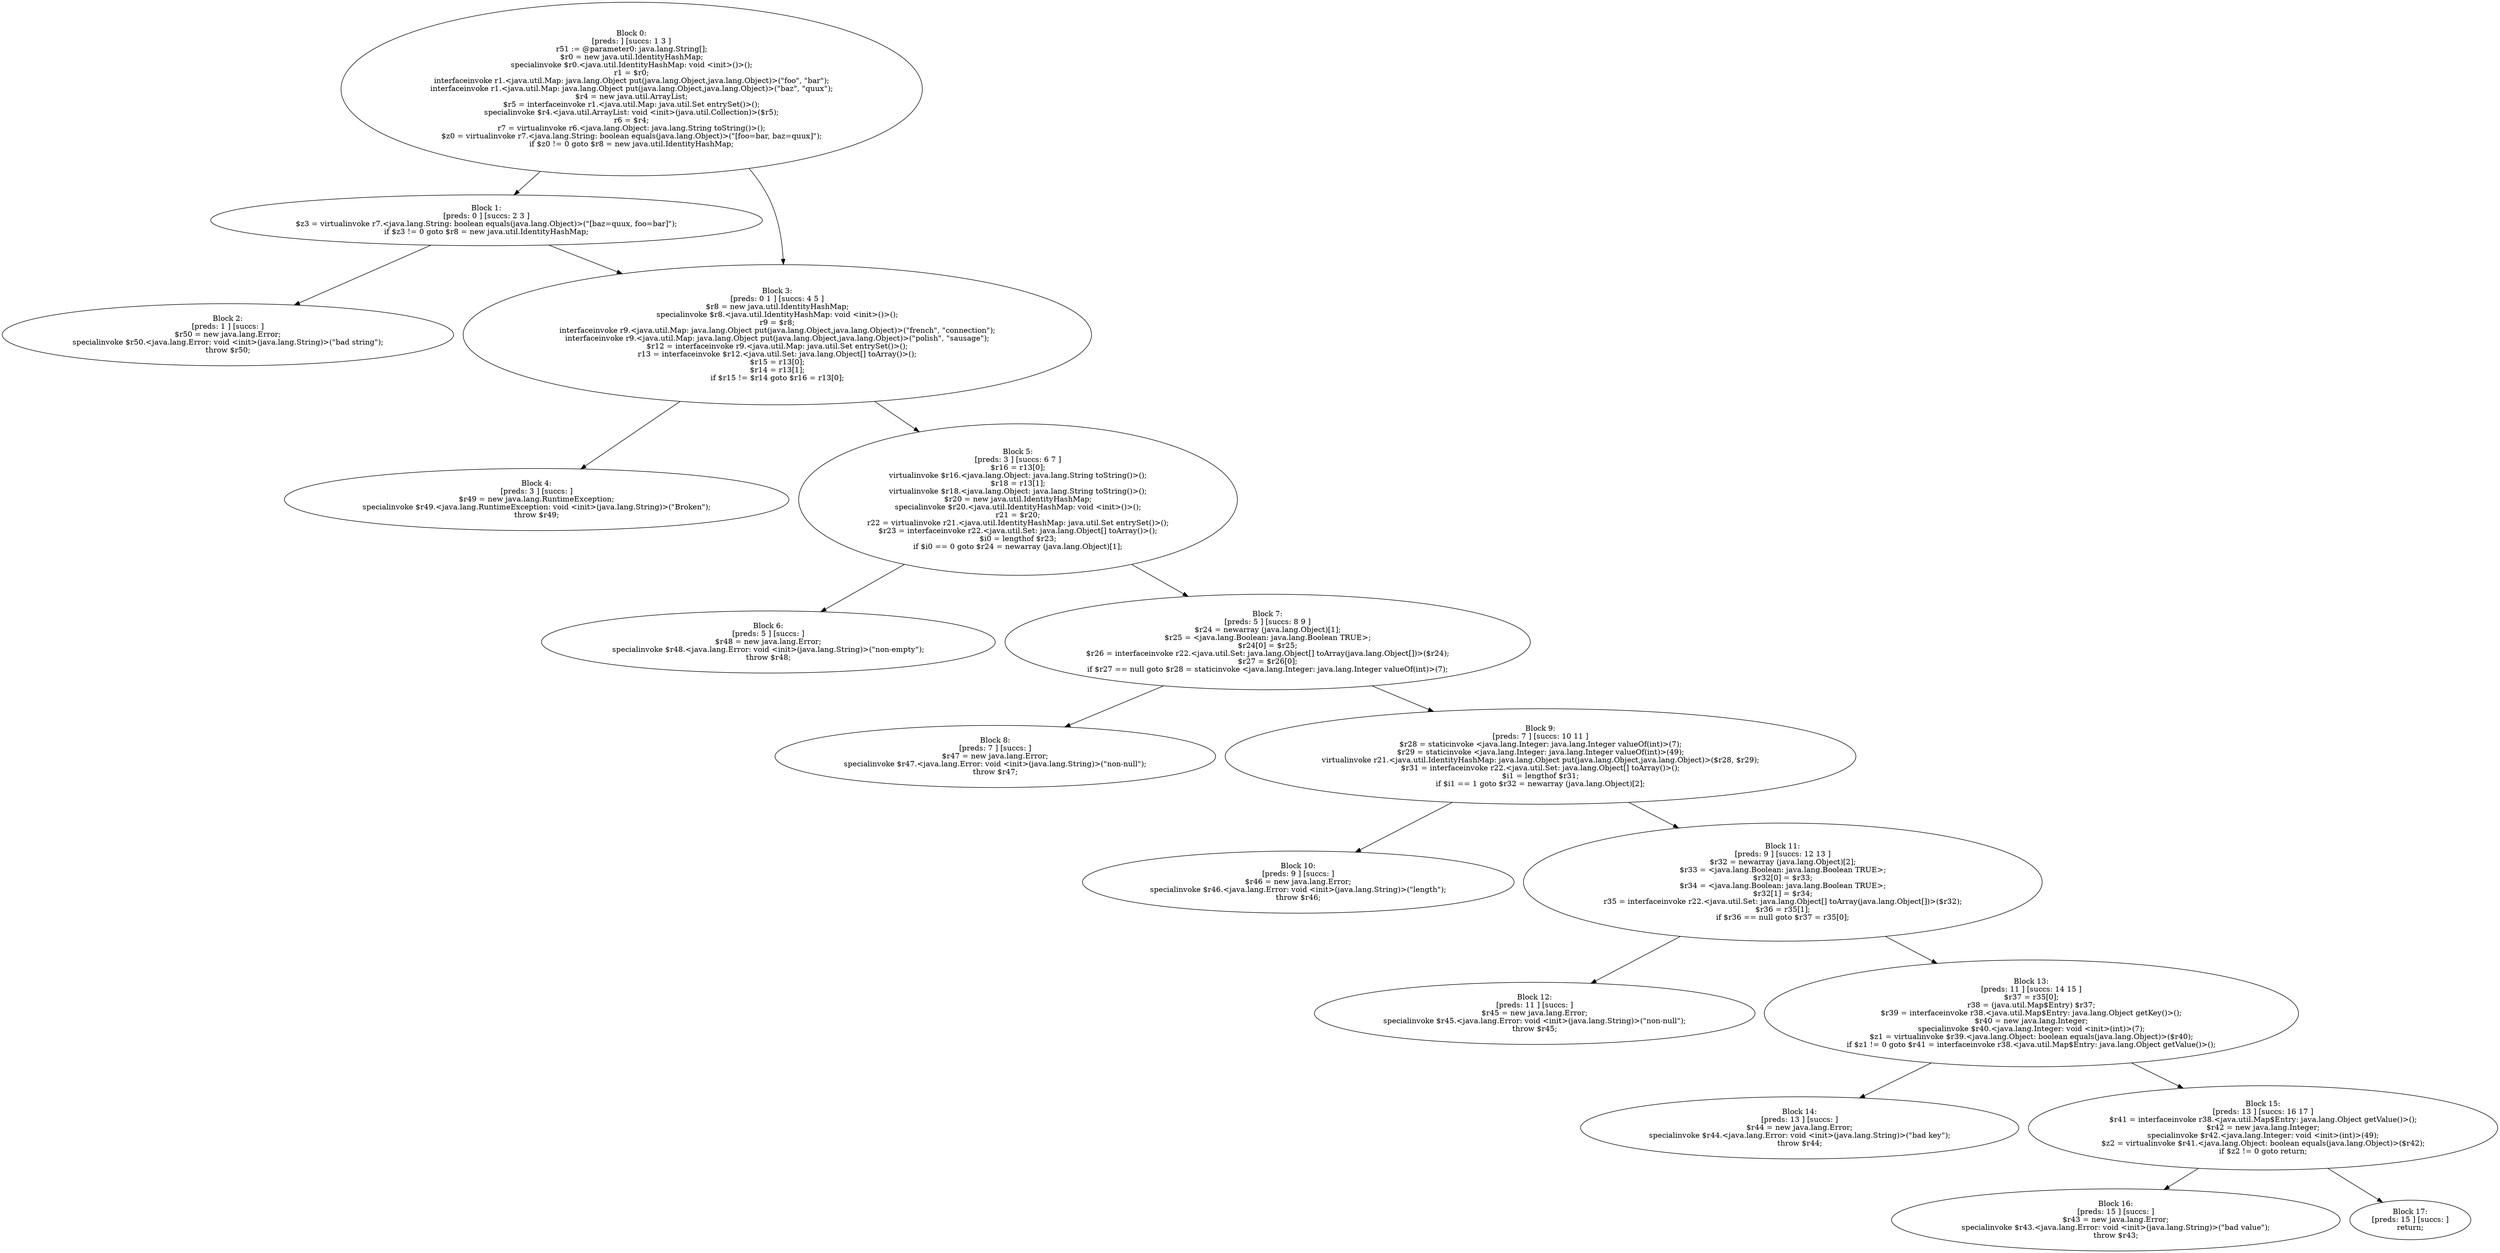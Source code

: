 digraph "unitGraph" {
    "Block 0:
[preds: ] [succs: 1 3 ]
r51 := @parameter0: java.lang.String[];
$r0 = new java.util.IdentityHashMap;
specialinvoke $r0.<java.util.IdentityHashMap: void <init>()>();
r1 = $r0;
interfaceinvoke r1.<java.util.Map: java.lang.Object put(java.lang.Object,java.lang.Object)>(\"foo\", \"bar\");
interfaceinvoke r1.<java.util.Map: java.lang.Object put(java.lang.Object,java.lang.Object)>(\"baz\", \"quux\");
$r4 = new java.util.ArrayList;
$r5 = interfaceinvoke r1.<java.util.Map: java.util.Set entrySet()>();
specialinvoke $r4.<java.util.ArrayList: void <init>(java.util.Collection)>($r5);
r6 = $r4;
r7 = virtualinvoke r6.<java.lang.Object: java.lang.String toString()>();
$z0 = virtualinvoke r7.<java.lang.String: boolean equals(java.lang.Object)>(\"[foo=bar, baz=quux]\");
if $z0 != 0 goto $r8 = new java.util.IdentityHashMap;
"
    "Block 1:
[preds: 0 ] [succs: 2 3 ]
$z3 = virtualinvoke r7.<java.lang.String: boolean equals(java.lang.Object)>(\"[baz=quux, foo=bar]\");
if $z3 != 0 goto $r8 = new java.util.IdentityHashMap;
"
    "Block 2:
[preds: 1 ] [succs: ]
$r50 = new java.lang.Error;
specialinvoke $r50.<java.lang.Error: void <init>(java.lang.String)>(\"bad string\");
throw $r50;
"
    "Block 3:
[preds: 0 1 ] [succs: 4 5 ]
$r8 = new java.util.IdentityHashMap;
specialinvoke $r8.<java.util.IdentityHashMap: void <init>()>();
r9 = $r8;
interfaceinvoke r9.<java.util.Map: java.lang.Object put(java.lang.Object,java.lang.Object)>(\"french\", \"connection\");
interfaceinvoke r9.<java.util.Map: java.lang.Object put(java.lang.Object,java.lang.Object)>(\"polish\", \"sausage\");
$r12 = interfaceinvoke r9.<java.util.Map: java.util.Set entrySet()>();
r13 = interfaceinvoke $r12.<java.util.Set: java.lang.Object[] toArray()>();
$r15 = r13[0];
$r14 = r13[1];
if $r15 != $r14 goto $r16 = r13[0];
"
    "Block 4:
[preds: 3 ] [succs: ]
$r49 = new java.lang.RuntimeException;
specialinvoke $r49.<java.lang.RuntimeException: void <init>(java.lang.String)>(\"Broken\");
throw $r49;
"
    "Block 5:
[preds: 3 ] [succs: 6 7 ]
$r16 = r13[0];
virtualinvoke $r16.<java.lang.Object: java.lang.String toString()>();
$r18 = r13[1];
virtualinvoke $r18.<java.lang.Object: java.lang.String toString()>();
$r20 = new java.util.IdentityHashMap;
specialinvoke $r20.<java.util.IdentityHashMap: void <init>()>();
r21 = $r20;
r22 = virtualinvoke r21.<java.util.IdentityHashMap: java.util.Set entrySet()>();
$r23 = interfaceinvoke r22.<java.util.Set: java.lang.Object[] toArray()>();
$i0 = lengthof $r23;
if $i0 == 0 goto $r24 = newarray (java.lang.Object)[1];
"
    "Block 6:
[preds: 5 ] [succs: ]
$r48 = new java.lang.Error;
specialinvoke $r48.<java.lang.Error: void <init>(java.lang.String)>(\"non-empty\");
throw $r48;
"
    "Block 7:
[preds: 5 ] [succs: 8 9 ]
$r24 = newarray (java.lang.Object)[1];
$r25 = <java.lang.Boolean: java.lang.Boolean TRUE>;
$r24[0] = $r25;
$r26 = interfaceinvoke r22.<java.util.Set: java.lang.Object[] toArray(java.lang.Object[])>($r24);
$r27 = $r26[0];
if $r27 == null goto $r28 = staticinvoke <java.lang.Integer: java.lang.Integer valueOf(int)>(7);
"
    "Block 8:
[preds: 7 ] [succs: ]
$r47 = new java.lang.Error;
specialinvoke $r47.<java.lang.Error: void <init>(java.lang.String)>(\"non-null\");
throw $r47;
"
    "Block 9:
[preds: 7 ] [succs: 10 11 ]
$r28 = staticinvoke <java.lang.Integer: java.lang.Integer valueOf(int)>(7);
$r29 = staticinvoke <java.lang.Integer: java.lang.Integer valueOf(int)>(49);
virtualinvoke r21.<java.util.IdentityHashMap: java.lang.Object put(java.lang.Object,java.lang.Object)>($r28, $r29);
$r31 = interfaceinvoke r22.<java.util.Set: java.lang.Object[] toArray()>();
$i1 = lengthof $r31;
if $i1 == 1 goto $r32 = newarray (java.lang.Object)[2];
"
    "Block 10:
[preds: 9 ] [succs: ]
$r46 = new java.lang.Error;
specialinvoke $r46.<java.lang.Error: void <init>(java.lang.String)>(\"length\");
throw $r46;
"
    "Block 11:
[preds: 9 ] [succs: 12 13 ]
$r32 = newarray (java.lang.Object)[2];
$r33 = <java.lang.Boolean: java.lang.Boolean TRUE>;
$r32[0] = $r33;
$r34 = <java.lang.Boolean: java.lang.Boolean TRUE>;
$r32[1] = $r34;
r35 = interfaceinvoke r22.<java.util.Set: java.lang.Object[] toArray(java.lang.Object[])>($r32);
$r36 = r35[1];
if $r36 == null goto $r37 = r35[0];
"
    "Block 12:
[preds: 11 ] [succs: ]
$r45 = new java.lang.Error;
specialinvoke $r45.<java.lang.Error: void <init>(java.lang.String)>(\"non-null\");
throw $r45;
"
    "Block 13:
[preds: 11 ] [succs: 14 15 ]
$r37 = r35[0];
r38 = (java.util.Map$Entry) $r37;
$r39 = interfaceinvoke r38.<java.util.Map$Entry: java.lang.Object getKey()>();
$r40 = new java.lang.Integer;
specialinvoke $r40.<java.lang.Integer: void <init>(int)>(7);
$z1 = virtualinvoke $r39.<java.lang.Object: boolean equals(java.lang.Object)>($r40);
if $z1 != 0 goto $r41 = interfaceinvoke r38.<java.util.Map$Entry: java.lang.Object getValue()>();
"
    "Block 14:
[preds: 13 ] [succs: ]
$r44 = new java.lang.Error;
specialinvoke $r44.<java.lang.Error: void <init>(java.lang.String)>(\"bad key\");
throw $r44;
"
    "Block 15:
[preds: 13 ] [succs: 16 17 ]
$r41 = interfaceinvoke r38.<java.util.Map$Entry: java.lang.Object getValue()>();
$r42 = new java.lang.Integer;
specialinvoke $r42.<java.lang.Integer: void <init>(int)>(49);
$z2 = virtualinvoke $r41.<java.lang.Object: boolean equals(java.lang.Object)>($r42);
if $z2 != 0 goto return;
"
    "Block 16:
[preds: 15 ] [succs: ]
$r43 = new java.lang.Error;
specialinvoke $r43.<java.lang.Error: void <init>(java.lang.String)>(\"bad value\");
throw $r43;
"
    "Block 17:
[preds: 15 ] [succs: ]
return;
"
    "Block 0:
[preds: ] [succs: 1 3 ]
r51 := @parameter0: java.lang.String[];
$r0 = new java.util.IdentityHashMap;
specialinvoke $r0.<java.util.IdentityHashMap: void <init>()>();
r1 = $r0;
interfaceinvoke r1.<java.util.Map: java.lang.Object put(java.lang.Object,java.lang.Object)>(\"foo\", \"bar\");
interfaceinvoke r1.<java.util.Map: java.lang.Object put(java.lang.Object,java.lang.Object)>(\"baz\", \"quux\");
$r4 = new java.util.ArrayList;
$r5 = interfaceinvoke r1.<java.util.Map: java.util.Set entrySet()>();
specialinvoke $r4.<java.util.ArrayList: void <init>(java.util.Collection)>($r5);
r6 = $r4;
r7 = virtualinvoke r6.<java.lang.Object: java.lang.String toString()>();
$z0 = virtualinvoke r7.<java.lang.String: boolean equals(java.lang.Object)>(\"[foo=bar, baz=quux]\");
if $z0 != 0 goto $r8 = new java.util.IdentityHashMap;
"->"Block 1:
[preds: 0 ] [succs: 2 3 ]
$z3 = virtualinvoke r7.<java.lang.String: boolean equals(java.lang.Object)>(\"[baz=quux, foo=bar]\");
if $z3 != 0 goto $r8 = new java.util.IdentityHashMap;
";
    "Block 0:
[preds: ] [succs: 1 3 ]
r51 := @parameter0: java.lang.String[];
$r0 = new java.util.IdentityHashMap;
specialinvoke $r0.<java.util.IdentityHashMap: void <init>()>();
r1 = $r0;
interfaceinvoke r1.<java.util.Map: java.lang.Object put(java.lang.Object,java.lang.Object)>(\"foo\", \"bar\");
interfaceinvoke r1.<java.util.Map: java.lang.Object put(java.lang.Object,java.lang.Object)>(\"baz\", \"quux\");
$r4 = new java.util.ArrayList;
$r5 = interfaceinvoke r1.<java.util.Map: java.util.Set entrySet()>();
specialinvoke $r4.<java.util.ArrayList: void <init>(java.util.Collection)>($r5);
r6 = $r4;
r7 = virtualinvoke r6.<java.lang.Object: java.lang.String toString()>();
$z0 = virtualinvoke r7.<java.lang.String: boolean equals(java.lang.Object)>(\"[foo=bar, baz=quux]\");
if $z0 != 0 goto $r8 = new java.util.IdentityHashMap;
"->"Block 3:
[preds: 0 1 ] [succs: 4 5 ]
$r8 = new java.util.IdentityHashMap;
specialinvoke $r8.<java.util.IdentityHashMap: void <init>()>();
r9 = $r8;
interfaceinvoke r9.<java.util.Map: java.lang.Object put(java.lang.Object,java.lang.Object)>(\"french\", \"connection\");
interfaceinvoke r9.<java.util.Map: java.lang.Object put(java.lang.Object,java.lang.Object)>(\"polish\", \"sausage\");
$r12 = interfaceinvoke r9.<java.util.Map: java.util.Set entrySet()>();
r13 = interfaceinvoke $r12.<java.util.Set: java.lang.Object[] toArray()>();
$r15 = r13[0];
$r14 = r13[1];
if $r15 != $r14 goto $r16 = r13[0];
";
    "Block 1:
[preds: 0 ] [succs: 2 3 ]
$z3 = virtualinvoke r7.<java.lang.String: boolean equals(java.lang.Object)>(\"[baz=quux, foo=bar]\");
if $z3 != 0 goto $r8 = new java.util.IdentityHashMap;
"->"Block 2:
[preds: 1 ] [succs: ]
$r50 = new java.lang.Error;
specialinvoke $r50.<java.lang.Error: void <init>(java.lang.String)>(\"bad string\");
throw $r50;
";
    "Block 1:
[preds: 0 ] [succs: 2 3 ]
$z3 = virtualinvoke r7.<java.lang.String: boolean equals(java.lang.Object)>(\"[baz=quux, foo=bar]\");
if $z3 != 0 goto $r8 = new java.util.IdentityHashMap;
"->"Block 3:
[preds: 0 1 ] [succs: 4 5 ]
$r8 = new java.util.IdentityHashMap;
specialinvoke $r8.<java.util.IdentityHashMap: void <init>()>();
r9 = $r8;
interfaceinvoke r9.<java.util.Map: java.lang.Object put(java.lang.Object,java.lang.Object)>(\"french\", \"connection\");
interfaceinvoke r9.<java.util.Map: java.lang.Object put(java.lang.Object,java.lang.Object)>(\"polish\", \"sausage\");
$r12 = interfaceinvoke r9.<java.util.Map: java.util.Set entrySet()>();
r13 = interfaceinvoke $r12.<java.util.Set: java.lang.Object[] toArray()>();
$r15 = r13[0];
$r14 = r13[1];
if $r15 != $r14 goto $r16 = r13[0];
";
    "Block 3:
[preds: 0 1 ] [succs: 4 5 ]
$r8 = new java.util.IdentityHashMap;
specialinvoke $r8.<java.util.IdentityHashMap: void <init>()>();
r9 = $r8;
interfaceinvoke r9.<java.util.Map: java.lang.Object put(java.lang.Object,java.lang.Object)>(\"french\", \"connection\");
interfaceinvoke r9.<java.util.Map: java.lang.Object put(java.lang.Object,java.lang.Object)>(\"polish\", \"sausage\");
$r12 = interfaceinvoke r9.<java.util.Map: java.util.Set entrySet()>();
r13 = interfaceinvoke $r12.<java.util.Set: java.lang.Object[] toArray()>();
$r15 = r13[0];
$r14 = r13[1];
if $r15 != $r14 goto $r16 = r13[0];
"->"Block 4:
[preds: 3 ] [succs: ]
$r49 = new java.lang.RuntimeException;
specialinvoke $r49.<java.lang.RuntimeException: void <init>(java.lang.String)>(\"Broken\");
throw $r49;
";
    "Block 3:
[preds: 0 1 ] [succs: 4 5 ]
$r8 = new java.util.IdentityHashMap;
specialinvoke $r8.<java.util.IdentityHashMap: void <init>()>();
r9 = $r8;
interfaceinvoke r9.<java.util.Map: java.lang.Object put(java.lang.Object,java.lang.Object)>(\"french\", \"connection\");
interfaceinvoke r9.<java.util.Map: java.lang.Object put(java.lang.Object,java.lang.Object)>(\"polish\", \"sausage\");
$r12 = interfaceinvoke r9.<java.util.Map: java.util.Set entrySet()>();
r13 = interfaceinvoke $r12.<java.util.Set: java.lang.Object[] toArray()>();
$r15 = r13[0];
$r14 = r13[1];
if $r15 != $r14 goto $r16 = r13[0];
"->"Block 5:
[preds: 3 ] [succs: 6 7 ]
$r16 = r13[0];
virtualinvoke $r16.<java.lang.Object: java.lang.String toString()>();
$r18 = r13[1];
virtualinvoke $r18.<java.lang.Object: java.lang.String toString()>();
$r20 = new java.util.IdentityHashMap;
specialinvoke $r20.<java.util.IdentityHashMap: void <init>()>();
r21 = $r20;
r22 = virtualinvoke r21.<java.util.IdentityHashMap: java.util.Set entrySet()>();
$r23 = interfaceinvoke r22.<java.util.Set: java.lang.Object[] toArray()>();
$i0 = lengthof $r23;
if $i0 == 0 goto $r24 = newarray (java.lang.Object)[1];
";
    "Block 5:
[preds: 3 ] [succs: 6 7 ]
$r16 = r13[0];
virtualinvoke $r16.<java.lang.Object: java.lang.String toString()>();
$r18 = r13[1];
virtualinvoke $r18.<java.lang.Object: java.lang.String toString()>();
$r20 = new java.util.IdentityHashMap;
specialinvoke $r20.<java.util.IdentityHashMap: void <init>()>();
r21 = $r20;
r22 = virtualinvoke r21.<java.util.IdentityHashMap: java.util.Set entrySet()>();
$r23 = interfaceinvoke r22.<java.util.Set: java.lang.Object[] toArray()>();
$i0 = lengthof $r23;
if $i0 == 0 goto $r24 = newarray (java.lang.Object)[1];
"->"Block 6:
[preds: 5 ] [succs: ]
$r48 = new java.lang.Error;
specialinvoke $r48.<java.lang.Error: void <init>(java.lang.String)>(\"non-empty\");
throw $r48;
";
    "Block 5:
[preds: 3 ] [succs: 6 7 ]
$r16 = r13[0];
virtualinvoke $r16.<java.lang.Object: java.lang.String toString()>();
$r18 = r13[1];
virtualinvoke $r18.<java.lang.Object: java.lang.String toString()>();
$r20 = new java.util.IdentityHashMap;
specialinvoke $r20.<java.util.IdentityHashMap: void <init>()>();
r21 = $r20;
r22 = virtualinvoke r21.<java.util.IdentityHashMap: java.util.Set entrySet()>();
$r23 = interfaceinvoke r22.<java.util.Set: java.lang.Object[] toArray()>();
$i0 = lengthof $r23;
if $i0 == 0 goto $r24 = newarray (java.lang.Object)[1];
"->"Block 7:
[preds: 5 ] [succs: 8 9 ]
$r24 = newarray (java.lang.Object)[1];
$r25 = <java.lang.Boolean: java.lang.Boolean TRUE>;
$r24[0] = $r25;
$r26 = interfaceinvoke r22.<java.util.Set: java.lang.Object[] toArray(java.lang.Object[])>($r24);
$r27 = $r26[0];
if $r27 == null goto $r28 = staticinvoke <java.lang.Integer: java.lang.Integer valueOf(int)>(7);
";
    "Block 7:
[preds: 5 ] [succs: 8 9 ]
$r24 = newarray (java.lang.Object)[1];
$r25 = <java.lang.Boolean: java.lang.Boolean TRUE>;
$r24[0] = $r25;
$r26 = interfaceinvoke r22.<java.util.Set: java.lang.Object[] toArray(java.lang.Object[])>($r24);
$r27 = $r26[0];
if $r27 == null goto $r28 = staticinvoke <java.lang.Integer: java.lang.Integer valueOf(int)>(7);
"->"Block 8:
[preds: 7 ] [succs: ]
$r47 = new java.lang.Error;
specialinvoke $r47.<java.lang.Error: void <init>(java.lang.String)>(\"non-null\");
throw $r47;
";
    "Block 7:
[preds: 5 ] [succs: 8 9 ]
$r24 = newarray (java.lang.Object)[1];
$r25 = <java.lang.Boolean: java.lang.Boolean TRUE>;
$r24[0] = $r25;
$r26 = interfaceinvoke r22.<java.util.Set: java.lang.Object[] toArray(java.lang.Object[])>($r24);
$r27 = $r26[0];
if $r27 == null goto $r28 = staticinvoke <java.lang.Integer: java.lang.Integer valueOf(int)>(7);
"->"Block 9:
[preds: 7 ] [succs: 10 11 ]
$r28 = staticinvoke <java.lang.Integer: java.lang.Integer valueOf(int)>(7);
$r29 = staticinvoke <java.lang.Integer: java.lang.Integer valueOf(int)>(49);
virtualinvoke r21.<java.util.IdentityHashMap: java.lang.Object put(java.lang.Object,java.lang.Object)>($r28, $r29);
$r31 = interfaceinvoke r22.<java.util.Set: java.lang.Object[] toArray()>();
$i1 = lengthof $r31;
if $i1 == 1 goto $r32 = newarray (java.lang.Object)[2];
";
    "Block 9:
[preds: 7 ] [succs: 10 11 ]
$r28 = staticinvoke <java.lang.Integer: java.lang.Integer valueOf(int)>(7);
$r29 = staticinvoke <java.lang.Integer: java.lang.Integer valueOf(int)>(49);
virtualinvoke r21.<java.util.IdentityHashMap: java.lang.Object put(java.lang.Object,java.lang.Object)>($r28, $r29);
$r31 = interfaceinvoke r22.<java.util.Set: java.lang.Object[] toArray()>();
$i1 = lengthof $r31;
if $i1 == 1 goto $r32 = newarray (java.lang.Object)[2];
"->"Block 10:
[preds: 9 ] [succs: ]
$r46 = new java.lang.Error;
specialinvoke $r46.<java.lang.Error: void <init>(java.lang.String)>(\"length\");
throw $r46;
";
    "Block 9:
[preds: 7 ] [succs: 10 11 ]
$r28 = staticinvoke <java.lang.Integer: java.lang.Integer valueOf(int)>(7);
$r29 = staticinvoke <java.lang.Integer: java.lang.Integer valueOf(int)>(49);
virtualinvoke r21.<java.util.IdentityHashMap: java.lang.Object put(java.lang.Object,java.lang.Object)>($r28, $r29);
$r31 = interfaceinvoke r22.<java.util.Set: java.lang.Object[] toArray()>();
$i1 = lengthof $r31;
if $i1 == 1 goto $r32 = newarray (java.lang.Object)[2];
"->"Block 11:
[preds: 9 ] [succs: 12 13 ]
$r32 = newarray (java.lang.Object)[2];
$r33 = <java.lang.Boolean: java.lang.Boolean TRUE>;
$r32[0] = $r33;
$r34 = <java.lang.Boolean: java.lang.Boolean TRUE>;
$r32[1] = $r34;
r35 = interfaceinvoke r22.<java.util.Set: java.lang.Object[] toArray(java.lang.Object[])>($r32);
$r36 = r35[1];
if $r36 == null goto $r37 = r35[0];
";
    "Block 11:
[preds: 9 ] [succs: 12 13 ]
$r32 = newarray (java.lang.Object)[2];
$r33 = <java.lang.Boolean: java.lang.Boolean TRUE>;
$r32[0] = $r33;
$r34 = <java.lang.Boolean: java.lang.Boolean TRUE>;
$r32[1] = $r34;
r35 = interfaceinvoke r22.<java.util.Set: java.lang.Object[] toArray(java.lang.Object[])>($r32);
$r36 = r35[1];
if $r36 == null goto $r37 = r35[0];
"->"Block 12:
[preds: 11 ] [succs: ]
$r45 = new java.lang.Error;
specialinvoke $r45.<java.lang.Error: void <init>(java.lang.String)>(\"non-null\");
throw $r45;
";
    "Block 11:
[preds: 9 ] [succs: 12 13 ]
$r32 = newarray (java.lang.Object)[2];
$r33 = <java.lang.Boolean: java.lang.Boolean TRUE>;
$r32[0] = $r33;
$r34 = <java.lang.Boolean: java.lang.Boolean TRUE>;
$r32[1] = $r34;
r35 = interfaceinvoke r22.<java.util.Set: java.lang.Object[] toArray(java.lang.Object[])>($r32);
$r36 = r35[1];
if $r36 == null goto $r37 = r35[0];
"->"Block 13:
[preds: 11 ] [succs: 14 15 ]
$r37 = r35[0];
r38 = (java.util.Map$Entry) $r37;
$r39 = interfaceinvoke r38.<java.util.Map$Entry: java.lang.Object getKey()>();
$r40 = new java.lang.Integer;
specialinvoke $r40.<java.lang.Integer: void <init>(int)>(7);
$z1 = virtualinvoke $r39.<java.lang.Object: boolean equals(java.lang.Object)>($r40);
if $z1 != 0 goto $r41 = interfaceinvoke r38.<java.util.Map$Entry: java.lang.Object getValue()>();
";
    "Block 13:
[preds: 11 ] [succs: 14 15 ]
$r37 = r35[0];
r38 = (java.util.Map$Entry) $r37;
$r39 = interfaceinvoke r38.<java.util.Map$Entry: java.lang.Object getKey()>();
$r40 = new java.lang.Integer;
specialinvoke $r40.<java.lang.Integer: void <init>(int)>(7);
$z1 = virtualinvoke $r39.<java.lang.Object: boolean equals(java.lang.Object)>($r40);
if $z1 != 0 goto $r41 = interfaceinvoke r38.<java.util.Map$Entry: java.lang.Object getValue()>();
"->"Block 14:
[preds: 13 ] [succs: ]
$r44 = new java.lang.Error;
specialinvoke $r44.<java.lang.Error: void <init>(java.lang.String)>(\"bad key\");
throw $r44;
";
    "Block 13:
[preds: 11 ] [succs: 14 15 ]
$r37 = r35[0];
r38 = (java.util.Map$Entry) $r37;
$r39 = interfaceinvoke r38.<java.util.Map$Entry: java.lang.Object getKey()>();
$r40 = new java.lang.Integer;
specialinvoke $r40.<java.lang.Integer: void <init>(int)>(7);
$z1 = virtualinvoke $r39.<java.lang.Object: boolean equals(java.lang.Object)>($r40);
if $z1 != 0 goto $r41 = interfaceinvoke r38.<java.util.Map$Entry: java.lang.Object getValue()>();
"->"Block 15:
[preds: 13 ] [succs: 16 17 ]
$r41 = interfaceinvoke r38.<java.util.Map$Entry: java.lang.Object getValue()>();
$r42 = new java.lang.Integer;
specialinvoke $r42.<java.lang.Integer: void <init>(int)>(49);
$z2 = virtualinvoke $r41.<java.lang.Object: boolean equals(java.lang.Object)>($r42);
if $z2 != 0 goto return;
";
    "Block 15:
[preds: 13 ] [succs: 16 17 ]
$r41 = interfaceinvoke r38.<java.util.Map$Entry: java.lang.Object getValue()>();
$r42 = new java.lang.Integer;
specialinvoke $r42.<java.lang.Integer: void <init>(int)>(49);
$z2 = virtualinvoke $r41.<java.lang.Object: boolean equals(java.lang.Object)>($r42);
if $z2 != 0 goto return;
"->"Block 16:
[preds: 15 ] [succs: ]
$r43 = new java.lang.Error;
specialinvoke $r43.<java.lang.Error: void <init>(java.lang.String)>(\"bad value\");
throw $r43;
";
    "Block 15:
[preds: 13 ] [succs: 16 17 ]
$r41 = interfaceinvoke r38.<java.util.Map$Entry: java.lang.Object getValue()>();
$r42 = new java.lang.Integer;
specialinvoke $r42.<java.lang.Integer: void <init>(int)>(49);
$z2 = virtualinvoke $r41.<java.lang.Object: boolean equals(java.lang.Object)>($r42);
if $z2 != 0 goto return;
"->"Block 17:
[preds: 15 ] [succs: ]
return;
";
}
